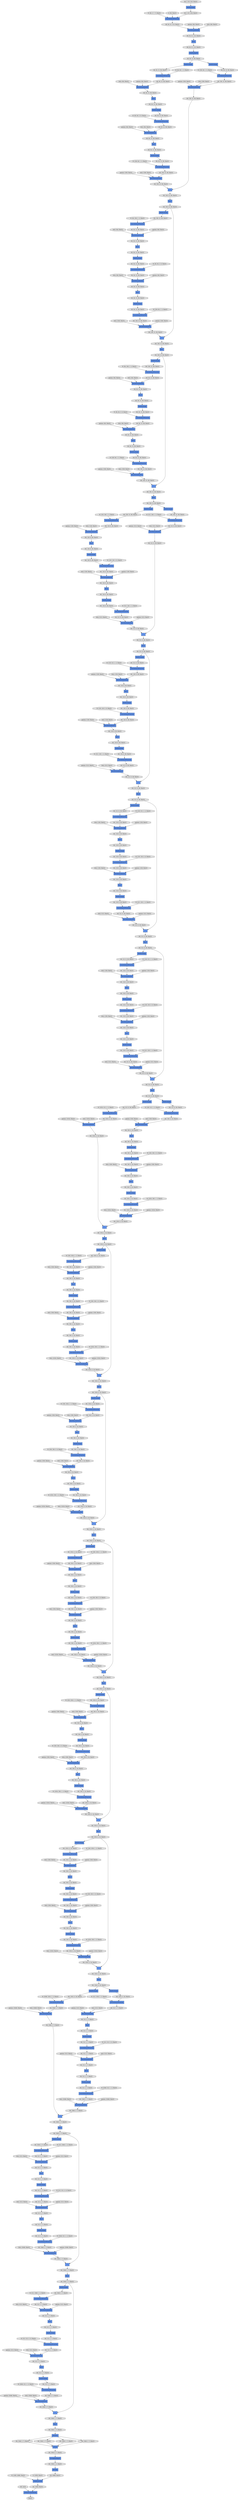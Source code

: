 digraph graphname{rankdir=TB;47712522830160 [label="_ + _",shape="record",fillcolor="#6495ED",style="filled"];47714344108688 [label="(64, 256, 4, 14), float32",shape="octagon",fillcolor="#E0E0E0",style="filled"];47714344108816 [label="BatchNormalization",shape="record",fillcolor="#6495ED",style="filled"];47712522830608 [label="W: (64, 256, 1, 1), float32",shape="octagon",fillcolor="#E0E0E0",style="filled"];47714344108944 [label="(64, 256, 4, 14), float32",shape="octagon",fillcolor="#E0E0E0",style="filled"];47712522830928 [label="gamma: (64), float32",shape="octagon",fillcolor="#E0E0E0",style="filled"];47714344109200 [label="(64, 256, 4, 14), float32",shape="octagon",fillcolor="#E0E0E0",style="filled"];47714344109392 [label="BatchNormalization",shape="record",fillcolor="#6495ED",style="filled"];47714344109456 [label="HaloExchange",shape="record",fillcolor="#6495ED",style="filled"];47712522831248 [label="beta: (64), float32",shape="octagon",fillcolor="#E0E0E0",style="filled"];47714344109584 [label="(64, 1024, 4, 14), float32",shape="octagon",fillcolor="#E0E0E0",style="filled"];47714344109712 [label="(64, 1024, 4, 14), float32",shape="octagon",fillcolor="#E0E0E0",style="filled"];47714344109776 [label="BatchNormalization",shape="record",fillcolor="#6495ED",style="filled"];47712522831632 [label="W: (64, 64, 3, 3), float32",shape="octagon",fillcolor="#E0E0E0",style="filled"];47712415844176 [label="(64, 64, 31, 112), float32",shape="octagon",fillcolor="#E0E0E0",style="filled"];47714344109968 [label="HaloExchange",shape="record",fillcolor="#6495ED",style="filled"];47712522831952 [label="gamma: (64), float32",shape="octagon",fillcolor="#E0E0E0",style="filled"];47714344110224 [label="Convolution2DFunction",shape="record",fillcolor="#6495ED",style="filled"];47714344110288 [label="(64, 1024, 4, 14), float32",shape="octagon",fillcolor="#E0E0E0",style="filled"];47712522832272 [label="beta: (64), float32",shape="octagon",fillcolor="#E0E0E0",style="filled"];47714344110800 [label="ReLU",shape="record",fillcolor="#6495ED",style="filled"];47714344110864 [label="(64, 1024, 4, 14), float32",shape="octagon",fillcolor="#E0E0E0",style="filled"];47712522832656 [label="W: (256, 64, 1, 1), float32",shape="octagon",fillcolor="#E0E0E0",style="filled"];47714344111056 [label="(64, 1024, 4, 14), float32",shape="octagon",fillcolor="#E0E0E0",style="filled"];47712522833104 [label="gamma: (256), float32",shape="octagon",fillcolor="#E0E0E0",style="filled"];47714344111376 [label="ReLU",shape="record",fillcolor="#6495ED",style="filled"];47714344111440 [label="(64, 256, 4, 14), float32",shape="octagon",fillcolor="#E0E0E0",style="filled"];47712522833424 [label="beta: (256), float32",shape="octagon",fillcolor="#E0E0E0",style="filled"];47714344111824 [label="ReLU",shape="record",fillcolor="#6495ED",style="filled"];47714344112080 [label="Convolution2DFunction",shape="record",fillcolor="#6495ED",style="filled"];47714288111760 [label="(64, 64, 15, 56), float32",shape="octagon",fillcolor="#E0E0E0",style="filled"];47714344210640 [label="(64, 512, 2, 7), float32",shape="octagon",fillcolor="#E0E0E0",style="filled"];47712522965200 [label="gamma: (128), float32",shape="octagon",fillcolor="#E0E0E0",style="filled"];47712522899664 [label="gamma: (128), float32",shape="octagon",fillcolor="#E0E0E0",style="filled"];47714288111888 [label="(64, 64, 15, 56), float32",shape="octagon",fillcolor="#E0E0E0",style="filled"];47714344210768 [label="BatchNormalization",shape="record",fillcolor="#6495ED",style="filled"];47712704270672 [label="W: (512, 512, 3, 3), float32",shape="octagon",fillcolor="#E0E0E0",style="filled"];47714288111952 [label="(64, 256, 15, 56), float32",shape="octagon",fillcolor="#E0E0E0",style="filled"];47714344210896 [label="(64, 512, 2, 7), float32",shape="octagon",fillcolor="#E0E0E0",style="filled"];47712522965520 [label="beta: (128), float32",shape="octagon",fillcolor="#E0E0E0",style="filled"];47712522899984 [label="beta: (128), float32",shape="octagon",fillcolor="#E0E0E0",style="filled"];47714288112144 [label="(64, 64, 15, 56), float32",shape="octagon",fillcolor="#E0E0E0",style="filled"];47714344211024 [label="BatchNormalization",shape="record",fillcolor="#6495ED",style="filled"];47714344211152 [label="(64, 512, 2, 7), float32",shape="octagon",fillcolor="#E0E0E0",style="filled"];47714288112336 [label="HaloExchange",shape="record",fillcolor="#6495ED",style="filled"];47712704271120 [label="gamma: (512), float32",shape="octagon",fillcolor="#E0E0E0",style="filled"];47714288112400 [label="(64, 256, 15, 56), float32",shape="octagon",fillcolor="#E0E0E0",style="filled"];47714288112464 [label="HaloExchange",shape="record",fillcolor="#6495ED",style="filled"];47714336707408 [label="HaloExchange",shape="record",fillcolor="#6495ED",style="filled"];47712522965904 [label="W: (128, 128, 3, 3), float32",shape="octagon",fillcolor="#E0E0E0",style="filled"];47712522900368 [label="W: (128, 128, 3, 3), float32",shape="octagon",fillcolor="#E0E0E0",style="filled"];47714344211536 [label="(64, 512, 2, 7), float32",shape="octagon",fillcolor="#E0E0E0",style="filled"];47712704271440 [label="beta: (512), float32",shape="octagon",fillcolor="#E0E0E0",style="filled"];47714288112784 [label="ReLU",shape="record",fillcolor="#6495ED",style="filled"];47712522966352 [label="gamma: (128), float32",shape="octagon",fillcolor="#E0E0E0",style="filled"];47712522900816 [label="gamma: (128), float32",shape="octagon",fillcolor="#E0E0E0",style="filled"];47712704271824 [label="W: (2048, 512, 1, 1), float32",shape="octagon",fillcolor="#E0E0E0",style="filled"];47714288113168 [label="(64, 256, 15, 56), float32",shape="octagon",fillcolor="#E0E0E0",style="filled"];47712522966672 [label="beta: (128), float32",shape="octagon",fillcolor="#E0E0E0",style="filled"];47712522901136 [label="beta: (128), float32",shape="octagon",fillcolor="#E0E0E0",style="filled"];47714344212176 [label="Convolution2DFunction",shape="record",fillcolor="#6495ED",style="filled"];47714344212240 [label="(64, 512, 2, 7), float32",shape="octagon",fillcolor="#E0E0E0",style="filled"];47714344212368 [label="ReLU",shape="record",fillcolor="#6495ED",style="filled"];47712704272272 [label="gamma: (2048), float32",shape="octagon",fillcolor="#E0E0E0",style="filled"];47714288113616 [label="(64, 256, 15, 56), float32",shape="octagon",fillcolor="#E0E0E0",style="filled"];47714344212496 [label="(64, 512, 2, 7), float32",shape="octagon",fillcolor="#E0E0E0",style="filled"];47712522967056 [label="W: (512, 128, 1, 1), float32",shape="octagon",fillcolor="#E0E0E0",style="filled"];47712522901520 [label="W: (512, 128, 1, 1), float32",shape="octagon",fillcolor="#E0E0E0",style="filled"];47714288113680 [label="(64, 64, 15, 56), float32",shape="octagon",fillcolor="#E0E0E0",style="filled"];47714344212624 [label="_ + _",shape="record",fillcolor="#6495ED",style="filled"];47712704272592 [label="beta: (2048), float32",shape="octagon",fillcolor="#E0E0E0",style="filled"];47714344212752 [label="(64, 512, 2, 7), float32",shape="octagon",fillcolor="#E0E0E0",style="filled"];47714288113936 [label="Convolution2DFunction",shape="record",fillcolor="#6495ED",style="filled"];47712522967504 [label="gamma: (512), float32",shape="octagon",fillcolor="#E0E0E0",style="filled"];47712522901968 [label="gamma: (512), float32",shape="octagon",fillcolor="#E0E0E0",style="filled"];47714288114256 [label="ReLU",shape="record",fillcolor="#6495ED",style="filled"];47714344213136 [label="(64, 2048, 2, 7), float32",shape="octagon",fillcolor="#E0E0E0",style="filled"];47714344213264 [label="(64, 2048, 2, 7), float32",shape="octagon",fillcolor="#E0E0E0",style="filled"];47712704273168 [label="W: (512, 2048, 1, 1), float32",shape="octagon",fillcolor="#E0E0E0",style="filled"];47712522967824 [label="beta: (512), float32",shape="octagon",fillcolor="#E0E0E0",style="filled"];47712522902288 [label="beta: (512), float32",shape="octagon",fillcolor="#E0E0E0",style="filled"];47714288114512 [label="ReLU",shape="record",fillcolor="#6495ED",style="filled"];47714288114448 [label="(64, 64, 15, 56), float32",shape="octagon",fillcolor="#E0E0E0",style="filled"];47714288114640 [label="(64, 256, 15, 56), float32",shape="octagon",fillcolor="#E0E0E0",style="filled"];47714288114768 [label="Convolution2DFunction",shape="record",fillcolor="#6495ED",style="filled"];47712522902672 [label="W: (512, 256, 1, 1), float32",shape="octagon",fillcolor="#E0E0E0",style="filled"];47712704273616 [label="gamma: (512), float32",shape="octagon",fillcolor="#E0E0E0",style="filled"];47714344213840 [label="(64, 2048, 2, 7), float32",shape="octagon",fillcolor="#E0E0E0",style="filled"];47712522968464 [label="W: (256, 512, 1, 1), float32",shape="octagon",fillcolor="#E0E0E0",style="filled"];47712704273936 [label="beta: (512), float32",shape="octagon",fillcolor="#E0E0E0",style="filled"];47712522903120 [label="gamma: (512), float32",shape="octagon",fillcolor="#E0E0E0",style="filled"];47714288115472 [label="BatchNormalization",shape="record",fillcolor="#6495ED",style="filled"];47714344214352 [label="AveragePooling2D",shape="record",fillcolor="#6495ED",style="filled"];47712522968912 [label="gamma: (256), float32",shape="octagon",fillcolor="#E0E0E0",style="filled"];47714337007312 [label="Convolution2DFunction",shape="record",fillcolor="#6495ED",style="filled"];47712704274320 [label="W: (512, 512, 3, 3), float32",shape="octagon",fillcolor="#E0E0E0",style="filled"];47714344214416 [label="(64, 2048, 2, 7), float32",shape="octagon",fillcolor="#E0E0E0",style="filled"];47712522903440 [label="beta: (512), float32",shape="octagon",fillcolor="#E0E0E0",style="filled"];47714288115600 [label="BatchNormalization",shape="record",fillcolor="#6495ED",style="filled"];47714337202256 [label="(64, 512, 8, 28), float32",shape="octagon",fillcolor="#E0E0E0",style="filled"];47714337169488 [label="(64, 64, 15, 56), float32",shape="octagon",fillcolor="#E0E0E0",style="filled"];47714344083600 [label="(64, 256, 4, 14), float32",shape="octagon",fillcolor="#E0E0E0",style="filled"];47712704143568 [label="W: (256, 1024, 1, 1), float32",shape="octagon",fillcolor="#E0E0E0",style="filled"];47714337202384 [label="(64, 512, 8, 28), float32",shape="octagon",fillcolor="#E0E0E0",style="filled"];47714337169616 [label="BatchNormalization",shape="record",fillcolor="#6495ED",style="filled"];47714288083152 [label="(64, 256, 15, 56), float32",shape="octagon",fillcolor="#E0E0E0",style="filled"];47714336481488 [label="(64, 64, 15, 56), float32",shape="octagon",fillcolor="#E0E0E0",style="filled"];47714344149328 [label="(64, 512, 2, 7), float32",shape="octagon",fillcolor="#E0E0E0",style="filled"];47714337202512 [label="(64, 256, 15, 56), float32",shape="octagon",fillcolor="#E0E0E0",style="filled"];47714288083280 [label="(64, 64, 15, 56), float32",shape="octagon",fillcolor="#E0E0E0",style="filled"];47714336481616 [label="(64, 64, 15, 56), float32",shape="octagon",fillcolor="#E0E0E0",style="filled"];47714344083856 [label="HaloExchange",shape="record",fillcolor="#6495ED",style="filled"];47714337202576 [label="BatchNormalization",shape="record",fillcolor="#6495ED",style="filled"];47714288083344 [label="HaloExchange",shape="record",fillcolor="#6495ED",style="filled"];47714336481680 [label="BatchNormalization",shape="record",fillcolor="#6495ED",style="filled"];47714337169872 [label="_ + _",shape="record",fillcolor="#6495ED",style="filled"];47714344083984 [label="(64, 1024, 4, 14), float32",shape="octagon",fillcolor="#E0E0E0",style="filled"];47714337169936 [label="(64, 64, 15, 56), float32",shape="octagon",fillcolor="#E0E0E0",style="filled"];47714288083472 [label="(64, 64, 15, 56), float32",shape="octagon",fillcolor="#E0E0E0",style="filled"];47714288083536 [label="Convolution2DFunction",shape="record",fillcolor="#6495ED",style="filled"];47714344084112 [label="(64, 1024, 4, 14), float32",shape="octagon",fillcolor="#E0E0E0",style="filled"];47712704144016 [label="gamma: (256), float32",shape="octagon",fillcolor="#E0E0E0",style="filled"];47714337202832 [label="_ + _",shape="record",fillcolor="#6495ED",style="filled"];47714337170064 [label="(64, 64, 15, 56), float32",shape="octagon",fillcolor="#E0E0E0",style="filled"];47714344084176 [label="Convolution2DFunction",shape="record",fillcolor="#6495ED",style="filled"];47714337202896 [label="(64, 512, 8, 28), float32",shape="octagon",fillcolor="#E0E0E0",style="filled"];47714288083664 [label="HaloExchange",shape="record",fillcolor="#6495ED",style="filled"];47714336482000 [label="(64, 64, 15, 56), float32",shape="octagon",fillcolor="#E0E0E0",style="filled"];47714337202960 [label="HaloExchange",shape="record",fillcolor="#6495ED",style="filled"];47714337170192 [label="_ + _",shape="record",fillcolor="#6495ED",style="filled"];47714288083728 [label="(64, 256, 15, 56), float32",shape="octagon",fillcolor="#E0E0E0",style="filled"];47714337203024 [label="ReLU",shape="record",fillcolor="#6495ED",style="filled"];47714337170256 [label="(64, 64, 15, 56), float32",shape="octagon",fillcolor="#E0E0E0",style="filled"];47714288083792 [label="(64, 64, 15, 56), float32",shape="octagon",fillcolor="#E0E0E0",style="filled"];47714336482128 [label="BatchNormalization",shape="record",fillcolor="#6495ED",style="filled"];47714344084368 [label="BatchNormalization",shape="record",fillcolor="#6495ED",style="filled"];47714337203088 [label="HaloExchange",shape="record",fillcolor="#6495ED",style="filled"];47714337170320 [label="ReLU",shape="record",fillcolor="#6495ED",style="filled"];47714336482192 [label="Convolution2DFunction",shape="record",fillcolor="#6495ED",style="filled"];47714344149968 [label="BatchNormalization",shape="record",fillcolor="#6495ED",style="filled"];47712704144336 [label="beta: (256), float32",shape="octagon",fillcolor="#E0E0E0",style="filled"];47714337203152 [label="(64, 512, 8, 28), float32",shape="octagon",fillcolor="#E0E0E0",style="filled"];47714337170384 [label="(64, 64, 15, 56), float32",shape="octagon",fillcolor="#E0E0E0",style="filled"];47714344150032 [label="(64, 512, 2, 7), float32",shape="octagon",fillcolor="#E0E0E0",style="filled"];47714337203216 [label="(64, 512, 8, 28), float32",shape="octagon",fillcolor="#E0E0E0",style="filled"];47714337170448 [label="HaloExchange",shape="record",fillcolor="#6495ED",style="filled"];47714288083920 [label="(64, 256, 15, 56), float32",shape="octagon",fillcolor="#E0E0E0",style="filled"];47714337203280 [label="(64, 512, 8, 28), float32",shape="octagon",fillcolor="#E0E0E0",style="filled"];47714288084048 [label="BatchNormalization",shape="record",fillcolor="#6495ED",style="filled"];47714344150160 [label="BatchNormalization",shape="record",fillcolor="#6495ED",style="filled"];47714344084624 [label="Convolution2DFunction",shape="record",fillcolor="#6495ED",style="filled"];47714337203344 [label="Convolution2DFunction",shape="record",fillcolor="#6495ED",style="filled"];47714344084688 [label="(64, 1024, 4, 14), float32",shape="octagon",fillcolor="#E0E0E0",style="filled"];47714344150288 [label="(64, 512, 2, 7), float32",shape="octagon",fillcolor="#E0E0E0",style="filled"];47714337170704 [label="Convolution2DFunction",shape="record",fillcolor="#6495ED",style="filled"];47714288084304 [label="Reshape",shape="record",fillcolor="#6495ED",style="filled"];47712704144720 [label="W: (256, 256, 3, 3), float32",shape="octagon",fillcolor="#E0E0E0",style="filled"];47714337170768 [label="(64, 64, 15, 56), float32",shape="octagon",fillcolor="#E0E0E0",style="filled"];47714336482640 [label="ReLU",shape="record",fillcolor="#6495ED",style="filled"];47714344150416 [label="HaloExchange",shape="record",fillcolor="#6495ED",style="filled"];47714337203600 [label="HaloExchange",shape="record",fillcolor="#6495ED",style="filled"];47714336482704 [label="(64, 64, 15, 56), float32",shape="octagon",fillcolor="#E0E0E0",style="filled"];47714288084368 [label="(64, 256, 15, 56), float32",shape="octagon",fillcolor="#E0E0E0",style="filled"];47714337203664 [label="(64, 512, 8, 28), float32",shape="octagon",fillcolor="#E0E0E0",style="filled"];47714337170896 [label="(64, 64, 15, 56), float32",shape="octagon",fillcolor="#E0E0E0",style="filled"];47714288084432 [label="(64, 64, 15, 56), float32",shape="octagon",fillcolor="#E0E0E0",style="filled"];47714336482768 [label="(64, 64, 15, 56), float32",shape="octagon",fillcolor="#E0E0E0",style="filled"];47714344150544 [label="(64, 512, 2, 7), float32",shape="octagon",fillcolor="#E0E0E0",style="filled"];47714337170960 [label="HaloExchange",shape="record",fillcolor="#6495ED",style="filled"];47714336482832 [label="Convolution2DFunction",shape="record",fillcolor="#6495ED",style="filled"];47714337171024 [label="(64, 256, 15, 56), float32",shape="octagon",fillcolor="#E0E0E0",style="filled"];47714337203856 [label="HaloExchange",shape="record",fillcolor="#6495ED",style="filled"];47714337171088 [label="(64, 256, 15, 56), float32",shape="octagon",fillcolor="#E0E0E0",style="filled"];47714344085200 [label="HaloExchange",shape="record",fillcolor="#6495ED",style="filled"];47714337203920 [label="(64, 512, 8, 28), float32",shape="octagon",fillcolor="#E0E0E0",style="filled"];47714337171152 [label="(64, 256, 15, 56), float32",shape="octagon",fillcolor="#E0E0E0",style="filled"];47714288084688 [label="BatchNormalization",shape="record",fillcolor="#6495ED",style="filled"];47714344085264 [label="(64, 1024, 4, 14), float32",shape="octagon",fillcolor="#E0E0E0",style="filled"];47712704145168 [label="gamma: (256), float32",shape="octagon",fillcolor="#E0E0E0",style="filled"];47714337203984 [label="(64, 128, 8, 28), float32",shape="octagon",fillcolor="#E0E0E0",style="filled"];47714337171216 [label="BatchNormalization",shape="record",fillcolor="#6495ED",style="filled"];47714344150864 [label="ReLU",shape="record",fillcolor="#6495ED",style="filled"];47714337204048 [label="ReLU",shape="record",fillcolor="#6495ED",style="filled"];47714337171280 [label="BatchNormalization",shape="record",fillcolor="#6495ED",style="filled"];47714336483152 [label="ReLU",shape="record",fillcolor="#6495ED",style="filled"];47714344150928 [label="(64, 512, 2, 7), float32",shape="octagon",fillcolor="#E0E0E0",style="filled"];47714337204112 [label="Convolution2DFunction",shape="record",fillcolor="#6495ED",style="filled"];47714288084816 [label="(64, 256, 15, 56), float32",shape="octagon",fillcolor="#E0E0E0",style="filled"];47714288084880 [label="BatchNormalization",shape="record",fillcolor="#6495ED",style="filled"];47714344085456 [label="(64, 1024, 4, 14), float32",shape="octagon",fillcolor="#E0E0E0",style="filled"];47714337204176 [label="(64, 128, 8, 28), float32",shape="octagon",fillcolor="#E0E0E0",style="filled"];47714337204240 [label="Convolution2DFunction",shape="record",fillcolor="#6495ED",style="filled"];47714288085008 [label="BatchNormalization",shape="record",fillcolor="#6495ED",style="filled"];47714336483344 [label="Convolution2DFunction",shape="record",fillcolor="#6495ED",style="filled"];47712704145488 [label="beta: (256), float32",shape="octagon",fillcolor="#E0E0E0",style="filled"];47714337171536 [label="Convolution2DFunction",shape="record",fillcolor="#6495ED",style="filled"];47714337171600 [label="(64, 256, 15, 56), float32",shape="octagon",fillcolor="#E0E0E0",style="filled"];47714336483472 [label="ReLU",shape="record",fillcolor="#6495ED",style="filled"];47714288085200 [label="(64, 64, 15, 56), float32",shape="octagon",fillcolor="#E0E0E0",style="filled"];47714344151312 [label="Convolution2DFunction",shape="record",fillcolor="#6495ED",style="filled"];47714344085776 [label="ReLU",shape="record",fillcolor="#6495ED",style="filled"];47714337204496 [label="BatchNormalization",shape="record",fillcolor="#6495ED",style="filled"];47714288085264 [label="_ + _",shape="record",fillcolor="#6495ED",style="filled"];47714337171792 [label="HaloExchange",shape="record",fillcolor="#6495ED",style="filled"];47714344085840 [label="(64, 256, 4, 14), float32",shape="octagon",fillcolor="#E0E0E0",style="filled"];47714337204560 [label="(64, 128, 8, 28), float32",shape="octagon",fillcolor="#E0E0E0",style="filled"];47714336483664 [label="BatchNormalization",shape="record",fillcolor="#6495ED",style="filled"];47714336483728 [label="HaloExchange",shape="record",fillcolor="#6495ED",style="filled"];47714337171856 [label="(64, 256, 15, 56), float32",shape="octagon",fillcolor="#E0E0E0",style="filled"];47714288085392 [label="Convolution2DFunction",shape="record",fillcolor="#6495ED",style="filled"];47712704145872 [label="W: (1024, 256, 1, 1), float32",shape="octagon",fillcolor="#E0E0E0",style="filled"];47714337204688 [label="(64, 128, 8, 28), float32",shape="octagon",fillcolor="#E0E0E0",style="filled"];47714337171920 [label="(64, 128, 8, 28), float32",shape="octagon",fillcolor="#E0E0E0",style="filled"];47714344151568 [label="BatchNormalization",shape="record",fillcolor="#6495ED",style="filled"];47714337171984 [label="HaloExchange",shape="record",fillcolor="#6495ED",style="filled"];47714344151632 [label="(64, 512, 2, 7), float32",shape="octagon",fillcolor="#E0E0E0",style="filled"];47714337204816 [label="ReLU",shape="record",fillcolor="#6495ED",style="filled"];47714337172048 [label="ReLU",shape="record",fillcolor="#6495ED",style="filled"];47714337204880 [label="(64, 128, 8, 28), float32",shape="octagon",fillcolor="#E0E0E0",style="filled"];47714337172112 [label="(64, 128, 8, 28), float32",shape="octagon",fillcolor="#E0E0E0",style="filled"];47714288085648 [label="(64, 64, 15, 56), float32",shape="octagon",fillcolor="#E0E0E0",style="filled"];47714344151760 [label="ReLU",shape="record",fillcolor="#6495ED",style="filled"];47714344086224 [label="Convolution2DFunction",shape="record",fillcolor="#6495ED",style="filled"];47714337204944 [label="ReLU",shape="record",fillcolor="#6495ED",style="filled"];47714337172176 [label="Convolution2DFunction",shape="record",fillcolor="#6495ED",style="filled"];47714337205008 [label="(64, 128, 8, 28), float32",shape="octagon",fillcolor="#E0E0E0",style="filled"];47714336484112 [label="(64, 64, 15, 56), float32",shape="octagon",fillcolor="#E0E0E0",style="filled"];47714344151888 [label="(64, 512, 2, 7), float32",shape="octagon",fillcolor="#E0E0E0",style="filled"];47714337205072 [label="Convolution2DFunction",shape="record",fillcolor="#6495ED",style="filled"];47714288085840 [label="(64, 256, 15, 56), float32",shape="octagon",fillcolor="#E0E0E0",style="filled"];47712704146320 [label="gamma: (1024), float32",shape="octagon",fillcolor="#E0E0E0",style="filled"];47714344152016 [label="HaloExchange",shape="record",fillcolor="#6495ED",style="filled"];47714344086480 [label="BatchNormalization",shape="record",fillcolor="#6495ED",style="filled"];47714337172432 [label="BatchNormalization",shape="record",fillcolor="#6495ED",style="filled"];47714344086544 [label="(64, 256, 4, 14), float32",shape="octagon",fillcolor="#E0E0E0",style="filled"];47714337172496 [label="(64, 128, 8, 28), float32",shape="octagon",fillcolor="#E0E0E0",style="filled"];47714344152144 [label="(64, 512, 2, 7), float32",shape="octagon",fillcolor="#E0E0E0",style="filled"];47714337205328 [label="BatchNormalization",shape="record",fillcolor="#6495ED",style="filled"];47714288086096 [label="HaloExchange",shape="record",fillcolor="#6495ED",style="filled"];47714344086672 [label="_ + _",shape="record",fillcolor="#6495ED",style="filled"];47714337205392 [label="(64, 128, 8, 28), float32",shape="octagon",fillcolor="#E0E0E0",style="filled"];47714337172624 [label="(64, 128, 8, 28), float32",shape="octagon",fillcolor="#E0E0E0",style="filled"];47712704146640 [label="beta: (1024), float32",shape="octagon",fillcolor="#E0E0E0",style="filled"];47714344086800 [label="(64, 256, 4, 14), float32",shape="octagon",fillcolor="#E0E0E0",style="filled"];47714337205520 [label="(64, 128, 8, 28), float32",shape="octagon",fillcolor="#E0E0E0",style="filled"];47714337172752 [label="ReLU",shape="record",fillcolor="#6495ED",style="filled"];47714337172816 [label="(64, 128, 8, 28), float32",shape="octagon",fillcolor="#E0E0E0",style="filled"];47714344152464 [label="Convolution2DFunction",shape="record",fillcolor="#6495ED",style="filled"];47714344086928 [label="HaloExchange",shape="record",fillcolor="#6495ED",style="filled"];47714337205648 [label="HaloExchange",shape="record",fillcolor="#6495ED",style="filled"];47714337172880 [label="Convolution2DFunction",shape="record",fillcolor="#6495ED",style="filled"];47714344152528 [label="(64, 2048, 2, 7), float32",shape="octagon",fillcolor="#E0E0E0",style="filled"];47714337205712 [label="(64, 512, 8, 28), float32",shape="octagon",fillcolor="#E0E0E0",style="filled"];47714337172944 [label="(64, 128, 8, 28), float32",shape="octagon",fillcolor="#E0E0E0",style="filled"];47714288086416 [label="ReLU",shape="record",fillcolor="#6495ED",style="filled"];47714344087056 [label="(64, 256, 4, 14), float32",shape="octagon",fillcolor="#E0E0E0",style="filled"];47714337205776 [label="(64, 512, 8, 28), float32",shape="octagon",fillcolor="#E0E0E0",style="filled"];47714337173008 [label="Convolution2DFunction",shape="record",fillcolor="#6495ED",style="filled"];47714288086544 [label="(64, 256, 15, 56), float32",shape="octagon",fillcolor="#E0E0E0",style="filled"];47714344152656 [label="(64, 1024, 4, 14), float32",shape="octagon",fillcolor="#E0E0E0",style="filled"];47714337205840 [label="BatchNormalization",shape="record",fillcolor="#6495ED",style="filled"];47714288086608 [label="(64, 64, 15, 56), float32",shape="octagon",fillcolor="#E0E0E0",style="filled"];47714344152720 [label="_ + _",shape="record",fillcolor="#6495ED",style="filled"];47714337205904 [label="ReLU",shape="record",fillcolor="#6495ED",style="filled"];47714288086736 [label="(64, 64, 15, 56), float32",shape="octagon",fillcolor="#E0E0E0",style="filled"];47712704147216 [label="W: (256, 1024, 1, 1), float32",shape="octagon",fillcolor="#E0E0E0",style="filled"];47714343976912 [label="Convolution2DFunction",shape="record",fillcolor="#6495ED",style="filled"];47714337173264 [label="BatchNormalization",shape="record",fillcolor="#6495ED",style="filled"];47714288086800 [label="ReLU",shape="record",fillcolor="#6495ED",style="filled"];47714344152912 [label="HaloExchange",shape="record",fillcolor="#6495ED",style="filled"];47714344087376 [label="ReLU",shape="record",fillcolor="#6495ED",style="filled"];47714337173328 [label="(64, 128, 8, 28), float32",shape="octagon",fillcolor="#E0E0E0",style="filled"];47714344087440 [label="(64, 256, 4, 14), float32",shape="octagon",fillcolor="#E0E0E0",style="filled"];47714337206160 [label="Convolution2DFunction",shape="record",fillcolor="#6495ED",style="filled"];47714337206224 [label="(64, 512, 8, 28), float32",shape="octagon",fillcolor="#E0E0E0",style="filled"];47714337173456 [label="(64, 128, 8, 28), float32",shape="octagon",fillcolor="#E0E0E0",style="filled"];47714288086992 [label="Convolution2DFunction",shape="record",fillcolor="#6495ED",style="filled"];47714343989328 [label="(64, 512, 8, 28), float32",shape="octagon",fillcolor="#E0E0E0",style="filled"];47714337239184 [label="HaloExchange",shape="record",fillcolor="#6495ED",style="filled"];47712704213200 [label="W: (256, 256, 3, 3), float32",shape="octagon",fillcolor="#E0E0E0",style="filled"];47712704180432 [label="beta: (256), float32",shape="octagon",fillcolor="#E0E0E0",style="filled"];47714337239248 [label="HaloExchange",shape="record",fillcolor="#6495ED",style="filled"];47714337239312 [label="(64, 512, 8, 28), float32",shape="octagon",fillcolor="#E0E0E0",style="filled"];47712704246096 [label="beta: (512), float32",shape="octagon",fillcolor="#E0E0E0",style="filled"];47714337239504 [label="(64, 128, 8, 28), float32",shape="octagon",fillcolor="#E0E0E0",style="filled"];47714337239568 [label="BatchNormalization",shape="record",fillcolor="#6495ED",style="filled"];47714284024336 [label="BatchNormalization",shape="record",fillcolor="#6495ED",style="filled"];47714343989840 [label="AllGather",shape="record",fillcolor="#6495ED",style="filled"];47712704180816 [label="W: (256, 256, 3, 3), float32",shape="octagon",fillcolor="#E0E0E0",style="filled"];47714337239632 [label="(64, 128, 8, 28), float32",shape="octagon",fillcolor="#E0E0E0",style="filled"];47712704213648 [label="gamma: (256), float32",shape="octagon",fillcolor="#E0E0E0",style="filled"];47714343989904 [label="(64, 512, 8, 28), float32",shape="octagon",fillcolor="#E0E0E0",style="filled"];47712704246480 [label="W: (2048, 512, 1, 1), float32",shape="octagon",fillcolor="#E0E0E0",style="filled"];47714344009680 [label="(64, 256, 4, 14), float32",shape="octagon",fillcolor="#E0E0E0",style="filled"];47712704213968 [label="beta: (256), float32",shape="octagon",fillcolor="#E0E0E0",style="filled"];47714337240016 [label="(64, 128, 8, 28), float32",shape="octagon",fillcolor="#E0E0E0",style="filled"];47712704181264 [label="gamma: (256), float32",shape="octagon",fillcolor="#E0E0E0",style="filled"];47714337240144 [label="(64, 128, 8, 28), float32",shape="octagon",fillcolor="#E0E0E0",style="filled"];47712704246928 [label="gamma: (2048), float32",shape="octagon",fillcolor="#E0E0E0",style="filled"];47714343990416 [label="(64, 256, 4, 14), float32",shape="octagon",fillcolor="#E0E0E0",style="filled"];47714337240336 [label="(64, 128, 8, 28), float32",shape="octagon",fillcolor="#E0E0E0",style="filled"];47712704214352 [label="W: (1024, 256, 1, 1), float32",shape="octagon",fillcolor="#E0E0E0",style="filled"];47712704181584 [label="beta: (256), float32",shape="octagon",fillcolor="#E0E0E0",style="filled"];47714337240400 [label="ReLU",shape="record",fillcolor="#6495ED",style="filled"];47712704247248 [label="beta: (2048), float32",shape="octagon",fillcolor="#E0E0E0",style="filled"];47714337240528 [label="Convolution2DFunction",shape="record",fillcolor="#6495ED",style="filled"];47714343990800 [label="_ + _",shape="record",fillcolor="#6495ED",style="filled"];47712704181968 [label="W: (1024, 256, 1, 1), float32",shape="octagon",fillcolor="#E0E0E0",style="filled"];47714337240784 [label="BatchNormalization",shape="record",fillcolor="#6495ED",style="filled"];47712704214800 [label="gamma: (1024), float32",shape="octagon",fillcolor="#E0E0E0",style="filled"];47714343991056 [label="BatchNormalization",shape="record",fillcolor="#6495ED",style="filled"];47714337240848 [label="(64, 128, 8, 28), float32",shape="octagon",fillcolor="#E0E0E0",style="filled"];47712704247632 [label="W: (2048, 1024, 1, 1), float32",shape="octagon",fillcolor="#E0E0E0",style="filled"];47714343991120 [label="(64, 256, 4, 14), float32",shape="octagon",fillcolor="#E0E0E0",style="filled"];47714337240912 [label="(64, 128, 8, 28), float32",shape="octagon",fillcolor="#E0E0E0",style="filled"];47714337240976 [label="(64, 128, 8, 28), float32",shape="octagon",fillcolor="#E0E0E0",style="filled"];47714343991248 [label="Convolution2DFunction",shape="record",fillcolor="#6495ED",style="filled"];47714337241040 [label="_ + _",shape="record",fillcolor="#6495ED",style="filled"];47712704215120 [label="beta: (1024), float32",shape="octagon",fillcolor="#E0E0E0",style="filled"];47714343991376 [label="(64, 256, 4, 14), float32",shape="octagon",fillcolor="#E0E0E0",style="filled"];47712704182416 [label="gamma: (1024), float32",shape="octagon",fillcolor="#E0E0E0",style="filled"];47714337241232 [label="ReLU",shape="record",fillcolor="#6495ED",style="filled"];47714343991504 [label="HaloExchange",shape="record",fillcolor="#6495ED",style="filled"];47714337241296 [label="HaloExchange",shape="record",fillcolor="#6495ED",style="filled"];47712522746064 [label="W: (64, 3, 7, 7), float32",shape="octagon",fillcolor="#E0E0E0",style="filled"];47712704248080 [label="gamma: (2048), float32",shape="octagon",fillcolor="#E0E0E0",style="filled"];47714343991632 [label="(64, 256, 4, 14), float32",shape="octagon",fillcolor="#E0E0E0",style="filled"];47714337241424 [label="(64, 512, 8, 28), float32",shape="octagon",fillcolor="#E0E0E0",style="filled"];47712704182736 [label="beta: (1024), float32",shape="octagon",fillcolor="#E0E0E0",style="filled"];47714337241552 [label="(64, 512, 8, 28), float32",shape="octagon",fillcolor="#E0E0E0",style="filled"];47714337241616 [label="BatchNormalization",shape="record",fillcolor="#6495ED",style="filled"];47712704248400 [label="beta: (2048), float32",shape="octagon",fillcolor="#E0E0E0",style="filled"];47714343991952 [label="ReLU",shape="record",fillcolor="#6495ED",style="filled"];47712704215760 [label="W: (256, 1024, 1, 1), float32",shape="octagon",fillcolor="#E0E0E0",style="filled"];47714343992016 [label="(64, 256, 4, 14), float32",shape="octagon",fillcolor="#E0E0E0",style="filled"];47714337241808 [label="ReLU",shape="record",fillcolor="#6495ED",style="filled"];47712522746576 [label="gamma: (64), float32",shape="octagon",fillcolor="#E0E0E0",style="filled"];47714337242064 [label="Convolution2DFunction",shape="record",fillcolor="#6495ED",style="filled"];47712704183312 [label="W: (256, 1024, 1, 1), float32",shape="octagon",fillcolor="#E0E0E0",style="filled"];47714337242128 [label="(64, 512, 8, 28), float32",shape="octagon",fillcolor="#E0E0E0",style="filled"];47712522746896 [label="beta: (64), float32",shape="octagon",fillcolor="#E0E0E0",style="filled"];47714343992400 [label="Convolution2DFunction",shape="record",fillcolor="#6495ED",style="filled"];47712704248976 [label="W: (512, 2048, 1, 1), float32",shape="octagon",fillcolor="#E0E0E0",style="filled"];47712704216208 [label="gamma: (256), float32",shape="octagon",fillcolor="#E0E0E0",style="filled"];47714343992656 [label="BatchNormalization",shape="record",fillcolor="#6495ED",style="filled"];47714343992720 [label="(64, 256, 4, 14), float32",shape="octagon",fillcolor="#E0E0E0",style="filled"];47712704216528 [label="beta: (256), float32",shape="octagon",fillcolor="#E0E0E0",style="filled"];47712704183760 [label="gamma: (256), float32",shape="octagon",fillcolor="#E0E0E0",style="filled"];47714337242640 [label="ReLU",shape="record",fillcolor="#6495ED",style="filled"];47714343992848 [label="Convolution2DFunction",shape="record",fillcolor="#6495ED",style="filled"];47712704249424 [label="gamma: (512), float32",shape="octagon",fillcolor="#E0E0E0",style="filled"];47714337242704 [label="(64, 512, 8, 28), float32",shape="octagon",fillcolor="#E0E0E0",style="filled"];47714343992976 [label="(64, 256, 4, 14), float32",shape="octagon",fillcolor="#E0E0E0",style="filled"];47712522747600 [label="W: (64, 64, 1, 1), float32",shape="octagon",fillcolor="#E0E0E0",style="filled"];47712704184080 [label="beta: (256), float32",shape="octagon",fillcolor="#E0E0E0",style="filled"];47714343993104 [label="HaloExchange",shape="record",fillcolor="#6495ED",style="filled"];47714337242896 [label="(64, 512, 8, 28), float32",shape="octagon",fillcolor="#E0E0E0",style="filled"];47712704216912 [label="W: (256, 256, 3, 3), float32",shape="octagon",fillcolor="#E0E0E0",style="filled"];47714337242960 [label="HaloExchange",shape="record",fillcolor="#6495ED",style="filled"];47712704249744 [label="beta: (512), float32",shape="octagon",fillcolor="#E0E0E0",style="filled"];47714343993232 [label="(64, 256, 4, 14), float32",shape="octagon",fillcolor="#E0E0E0",style="filled"];47714337243024 [label="Convolution2DFunction",shape="record",fillcolor="#6495ED",style="filled"];47714344190032 [label="(64, 512, 2, 7), float32",shape="octagon",fillcolor="#E0E0E0",style="filled"];47714344124496 [label="(64, 256, 4, 14), float32",shape="octagon",fillcolor="#E0E0E0",style="filled"];47712522944656 [label="W: (128, 512, 1, 1), float32",shape="octagon",fillcolor="#E0E0E0",style="filled"];47714344026384 [label="(64, 256, 4, 14), float32",shape="octagon",fillcolor="#E0E0E0",style="filled"];47714344124752 [label="(64, 256, 4, 14), float32",shape="octagon",fillcolor="#E0E0E0",style="filled"];47714344059216 [label="(64, 256, 4, 14), float32",shape="octagon",fillcolor="#E0E0E0",style="filled"];47714344026512 [label="BatchNormalization",shape="record",fillcolor="#6495ED",style="filled"];47714344124880 [label="BatchNormalization",shape="record",fillcolor="#6495ED",style="filled"];47714344026640 [label="(64, 256, 4, 14), float32",shape="octagon",fillcolor="#E0E0E0",style="filled"];47714344125008 [label="(64, 256, 4, 14), float32",shape="octagon",fillcolor="#E0E0E0",style="filled"];47712522945104 [label="gamma: (128), float32",shape="octagon",fillcolor="#E0E0E0",style="filled"];47714344190736 [label="(64, 512, 2, 7), float32",shape="octagon",fillcolor="#E0E0E0",style="filled"];47714344190864 [label="BatchNormalization",shape="record",fillcolor="#6495ED",style="filled"];47714344027024 [label="(64, 256, 4, 14), float32",shape="octagon",fillcolor="#E0E0E0",style="filled"];47712522945424 [label="beta: (128), float32",shape="octagon",fillcolor="#E0E0E0",style="filled"];47714344125392 [label="(64, 256, 4, 14), float32",shape="octagon",fillcolor="#E0E0E0",style="filled"];47714344059856 [label="HaloExchange",shape="record",fillcolor="#6495ED",style="filled"];47714344190992 [label="(64, 512, 2, 7), float32",shape="octagon",fillcolor="#E0E0E0",style="filled"];47714344059920 [label="(64, 256, 4, 14), float32",shape="octagon",fillcolor="#E0E0E0",style="filled"];47714344060048 [label="BatchNormalization",shape="record",fillcolor="#6495ED",style="filled"];47714344191248 [label="(64, 512, 2, 7), float32",shape="octagon",fillcolor="#E0E0E0",style="filled"];47714344060176 [label="(64, 256, 4, 14), float32",shape="octagon",fillcolor="#E0E0E0",style="filled"];47712522945808 [label="W: (128, 128, 3, 3), float32",shape="octagon",fillcolor="#E0E0E0",style="filled"];47714344060304 [label="HaloExchange",shape="record",fillcolor="#6495ED",style="filled"];47714344191440 [label="ReLU",shape="record",fillcolor="#6495ED",style="filled"];47714344191504 [label="HaloExchange",shape="record",fillcolor="#6495ED",style="filled"];47714344060432 [label="(64, 256, 4, 14), float32",shape="octagon",fillcolor="#E0E0E0",style="filled"];47714344027664 [label="Convolution2DFunction",shape="record",fillcolor="#6495ED",style="filled"];47714344126032 [label="Convolution2DFunction",shape="record",fillcolor="#6495ED",style="filled"];47714344027728 [label="(64, 256, 4, 14), float32",shape="octagon",fillcolor="#E0E0E0",style="filled"];47714344191632 [label="(64, 2048, 2, 7), float32",shape="octagon",fillcolor="#E0E0E0",style="filled"];47714344126096 [label="(64, 256, 4, 14), float32",shape="octagon",fillcolor="#E0E0E0",style="filled"];47714344027856 [label="ReLU",shape="record",fillcolor="#6495ED",style="filled"];47712522946256 [label="gamma: (128), float32",shape="octagon",fillcolor="#E0E0E0",style="filled"];47714344191760 [label="(64, 2048, 2, 7), float32",shape="octagon",fillcolor="#E0E0E0",style="filled"];47714344126224 [label="ReLU",shape="record",fillcolor="#6495ED",style="filled"];47714344173520 [label="ReLU",shape="record",fillcolor="#6495ED",style="filled"];47714344191824 [label="BatchNormalization",shape="record",fillcolor="#6495ED",style="filled"];47714344027984 [label="(64, 256, 4, 14), float32",shape="octagon",fillcolor="#E0E0E0",style="filled"];47714344126352 [label="(64, 256, 4, 14), float32",shape="octagon",fillcolor="#E0E0E0",style="filled"];47714344060816 [label="(64, 256, 4, 14), float32",shape="octagon",fillcolor="#E0E0E0",style="filled"];47714344028112 [label="_ + _",shape="record",fillcolor="#6495ED",style="filled"];47714344192016 [label="HaloExchange",shape="record",fillcolor="#6495ED",style="filled"];47714344126480 [label="_ + _",shape="record",fillcolor="#6495ED",style="filled"];47712522946576 [label="beta: (128), float32",shape="octagon",fillcolor="#E0E0E0",style="filled"];47714344028240 [label="(64, 256, 4, 14), float32",shape="octagon",fillcolor="#E0E0E0",style="filled"];47714344126608 [label="(64, 256, 4, 14), float32",shape="octagon",fillcolor="#E0E0E0",style="filled"];47714344192272 [label="Convolution2DFunction",shape="record",fillcolor="#6495ED",style="filled"];47714344061200 [label="Convolution2DFunction",shape="record",fillcolor="#6495ED",style="filled"];47714344028432 [label="ReLU",shape="record",fillcolor="#6495ED",style="filled"];47714344192336 [label="(64, 2048, 2, 7), float32",shape="octagon",fillcolor="#E0E0E0",style="filled"];47714344028496 [label="HaloExchange",shape="record",fillcolor="#6495ED",style="filled"];47714344126864 [label="(64, 1024, 4, 14), float32",shape="octagon",fillcolor="#E0E0E0",style="filled"];47712522946960 [label="W: (512, 128, 1, 1), float32",shape="octagon",fillcolor="#E0E0E0",style="filled"];47714344126928 [label="HaloExchange",shape="record",fillcolor="#6495ED",style="filled"];47714344028624 [label="(64, 1024, 4, 14), float32",shape="octagon",fillcolor="#E0E0E0",style="filled"];47714344126992 [label="(64, 1024, 4, 14), float32",shape="octagon",fillcolor="#E0E0E0",style="filled"];47714344061456 [label="BatchNormalization",shape="record",fillcolor="#6495ED",style="filled"];47714344061520 [label="(64, 256, 4, 14), float32",shape="octagon",fillcolor="#E0E0E0",style="filled"];47714344028752 [label="(64, 1024, 4, 14), float32",shape="octagon",fillcolor="#E0E0E0",style="filled"];47714344127120 [label="(64, 1024, 4, 14), float32",shape="octagon",fillcolor="#E0E0E0",style="filled"];47714344028816 [label="BatchNormalization",shape="record",fillcolor="#6495ED",style="filled"];47714344127184 [label="ReLU",shape="record",fillcolor="#6495ED",style="filled"];47714344061648 [label="ReLU",shape="record",fillcolor="#6495ED",style="filled"];47714344192848 [label="Concat",shape="record",fillcolor="#6495ED",style="filled"];47714344061776 [label="(64, 256, 4, 14), float32",shape="octagon",fillcolor="#E0E0E0",style="filled"];47714344029008 [label="ReLU",shape="record",fillcolor="#6495ED",style="filled"];47712522947408 [label="gamma: (512), float32",shape="octagon",fillcolor="#E0E0E0",style="filled"];47714344192912 [label="(64, 2048, 2, 7), float32",shape="octagon",fillcolor="#E0E0E0",style="filled"];47714344127376 [label="BatchNormalization",shape="record",fillcolor="#6495ED",style="filled"];47714344061904 [label="_ + _",shape="record",fillcolor="#6495ED",style="filled"];47714344193104 [label="(64, 2048, 2, 7), float32",shape="octagon",fillcolor="#E0E0E0",style="filled"];47714344062032 [label="(64, 256, 4, 14), float32",shape="octagon",fillcolor="#E0E0E0",style="filled"];47714344029264 [label="Convolution2DFunction",shape="record",fillcolor="#6495ED",style="filled"];47714344127632 [label="Convolution2DFunction",shape="record",fillcolor="#6495ED",style="filled"];47714344029328 [label="(64, 1024, 4, 14), float32",shape="octagon",fillcolor="#E0E0E0",style="filled"];47712522947728 [label="beta: (512), float32",shape="octagon",fillcolor="#E0E0E0",style="filled"];47714344127696 [label="(64, 1024, 4, 14), float32",shape="octagon",fillcolor="#E0E0E0",style="filled"];47714344062224 [label="BatchNormalization",shape="record",fillcolor="#6495ED",style="filled"];47714344193424 [label="ReLU",shape="record",fillcolor="#6495ED",style="filled"];47714344193488 [label="(64, 512, 2, 7), float32",shape="octagon",fillcolor="#E0E0E0",style="filled"];47714344062416 [label="(64, 1024, 4, 14), float32",shape="octagon",fillcolor="#E0E0E0",style="filled"];47714344062544 [label="(64, 1024, 4, 14), float32",shape="octagon",fillcolor="#E0E0E0",style="filled"];47714344062608 [label="ReLU",shape="record",fillcolor="#6495ED",style="filled"];47714344029840 [label="HaloExchange",shape="record",fillcolor="#6495ED",style="filled"];47714344029904 [label="(64, 1024, 4, 14), float32",shape="octagon",fillcolor="#E0E0E0",style="filled"];47712522948304 [label="W: (128, 512, 1, 1), float32",shape="octagon",fillcolor="#E0E0E0",style="filled"];47714344128272 [label="(64, 1024, 4, 14), float32",shape="octagon",fillcolor="#E0E0E0",style="filled"];47714344193872 [label="Convolution2DFunction",shape="record",fillcolor="#6495ED",style="filled"];47714344062800 [label="Convolution2DFunction",shape="record",fillcolor="#6495ED",style="filled"];47714344128400 [label="Convolution2DFunction",shape="record",fillcolor="#6495ED",style="filled"];47714344030096 [label="(64, 1024, 4, 14), float32",shape="octagon",fillcolor="#E0E0E0",style="filled"];47714344030160 [label="Convolution2DFunction",shape="record",fillcolor="#6495ED",style="filled"];47714336482256 [label="HaloExchange",shape="record",fillcolor="#6495ED",style="filled"];47714344226896 [label="(64, 2048, 2, 7), float32",shape="octagon",fillcolor="#E0E0E0",style="filled"];47712522817680 [label="gamma: (64), float32",shape="octagon",fillcolor="#E0E0E0",style="filled"];47714344227024 [label="(64, 2048, 2, 7), float32",shape="octagon",fillcolor="#E0E0E0",style="filled"];47712522818000 [label="beta: (64), float32",shape="octagon",fillcolor="#E0E0E0",style="filled"];47714337051088 [label="HaloExchange",shape="record",fillcolor="#6495ED",style="filled"];47712442765840 [label="b: (64), float32",shape="octagon",fillcolor="#E0E0E0",style="filled"];47714344227664 [label="(64, 2048, 2, 7), float32",shape="octagon",fillcolor="#E0E0E0",style="filled"];47712522818384 [label="W: (64, 64, 3, 3), float32",shape="octagon",fillcolor="#E0E0E0",style="filled"];47714344227984 [label="(64, 2048, 2, 7), float32",shape="octagon",fillcolor="#E0E0E0",style="filled"];47714344228048 [label="(64), int32",shape="octagon",fillcolor="#E0E0E0",style="filled"];47712522818832 [label="gamma: (64), float32",shape="octagon",fillcolor="#E0E0E0",style="filled"];47714344228304 [label="(64, 2048, 8, 7), float32",shape="octagon",fillcolor="#E0E0E0",style="filled"];47712522819152 [label="beta: (64), float32",shape="octagon",fillcolor="#E0E0E0",style="filled"];47714337052304 [label="Convolution2DFunction",shape="record",fillcolor="#6495ED",style="filled"];47714344228752 [label="LinearFunction",shape="record",fillcolor="#6495ED",style="filled"];47712522819536 [label="W: (256, 64, 1, 1), float32",shape="octagon",fillcolor="#E0E0E0",style="filled"];47714344228880 [label="(64, 2048, 2, 1), float32",shape="octagon",fillcolor="#E0E0E0",style="filled"];47712714971280 [label="HaloExchange",shape="record",fillcolor="#6495ED",style="filled"];47712522819984 [label="gamma: (256), float32",shape="octagon",fillcolor="#E0E0E0",style="filled"];47712522820304 [label="beta: (256), float32",shape="octagon",fillcolor="#E0E0E0",style="filled"];47714344229712 [label="(64, 4096), float32",shape="octagon",fillcolor="#E0E0E0",style="filled"];47714337053584 [label="(64, 64, 31, 112), float32",shape="octagon",fillcolor="#E0E0E0",style="filled"];47712522820688 [label="W: (256, 64, 1, 1), float32",shape="octagon",fillcolor="#E0E0E0",style="filled"];47714337053904 [label="(64, 3, 62, 224), float32",shape="octagon",fillcolor="#E0E0E0",style="filled"];47714344230160 [label="(64, 1000), float32",shape="octagon",fillcolor="#E0E0E0",style="filled"];47714337054032 [label="HaloExchange",shape="record",fillcolor="#6495ED",style="filled"];47714337054096 [label="SoftmaxCrossEntropy",shape="record",fillcolor="#6495ED",style="filled"];47714344230288 [label="float32",shape="octagon",fillcolor="#E0E0E0",style="filled"];47712522821136 [label="gamma: (256), float32",shape="octagon",fillcolor="#E0E0E0",style="filled"];47714337054288 [label="HaloExchange",shape="record",fillcolor="#6495ED",style="filled"];47714337054352 [label="ReLU",shape="record",fillcolor="#6495ED",style="filled"];47714337054480 [label="HaloExchange",shape="record",fillcolor="#6495ED",style="filled"];47712522821456 [label="beta: (256), float32",shape="octagon",fillcolor="#E0E0E0",style="filled"];47714336483024 [label="(64, 64, 15, 56), float32",shape="octagon",fillcolor="#E0E0E0",style="filled"];47714337054608 [label="(64, 3, 56, 224), float32",shape="octagon",fillcolor="#E0E0E0",style="filled"];47712522985680 [label="beta: (256), float32",shape="octagon",fillcolor="#E0E0E0",style="filled"];47712704291216 [label="gamma: (512), float32",shape="octagon",fillcolor="#E0E0E0",style="filled"];47712522920464 [label="W: (128, 512, 1, 1), float32",shape="octagon",fillcolor="#E0E0E0",style="filled"];47712522986064 [label="W: (256, 256, 3, 3), float32",shape="octagon",fillcolor="#E0E0E0",style="filled"];47712704291536 [label="beta: (512), float32",shape="octagon",fillcolor="#E0E0E0",style="filled"];47712522920912 [label="gamma: (128), float32",shape="octagon",fillcolor="#E0E0E0",style="filled"];47712522986512 [label="gamma: (256), float32",shape="octagon",fillcolor="#E0E0E0",style="filled"];47712704291920 [label="W: (2048, 512, 1, 1), float32",shape="octagon",fillcolor="#E0E0E0",style="filled"];47712522921232 [label="beta: (128), float32",shape="octagon",fillcolor="#E0E0E0",style="filled"];47712522986832 [label="beta: (256), float32",shape="octagon",fillcolor="#E0E0E0",style="filled"];47712704292368 [label="gamma: (2048), float32",shape="octagon",fillcolor="#E0E0E0",style="filled"];47712522921616 [label="W: (128, 128, 3, 3), float32",shape="octagon",fillcolor="#E0E0E0",style="filled"];47712522987216 [label="W: (1024, 256, 1, 1), float32",shape="octagon",fillcolor="#E0E0E0",style="filled"];47712704292688 [label="beta: (2048), float32",shape="octagon",fillcolor="#E0E0E0",style="filled"];47712522922064 [label="gamma: (128), float32",shape="octagon",fillcolor="#E0E0E0",style="filled"];47712522987664 [label="gamma: (1024), float32",shape="octagon",fillcolor="#E0E0E0",style="filled"];47712522922384 [label="beta: (128), float32",shape="octagon",fillcolor="#E0E0E0",style="filled"];47712704293328 [label="W: (1000, 4096), float32",shape="octagon",fillcolor="#E0E0E0",style="filled"];47712522987984 [label="beta: (1024), float32",shape="octagon",fillcolor="#E0E0E0",style="filled"];47714336483600 [label="(64, 64, 31, 112), float32",shape="octagon",fillcolor="#E0E0E0",style="filled"];47712522922768 [label="W: (512, 128, 1, 1), float32",shape="octagon",fillcolor="#E0E0E0",style="filled"];47712704293712 [label="b: (1000), float32",shape="octagon",fillcolor="#E0E0E0",style="filled"];47712522988368 [label="W: (1024, 512, 1, 1), float32",shape="octagon",fillcolor="#E0E0E0",style="filled"];47712522923216 [label="gamma: (512), float32",shape="octagon",fillcolor="#E0E0E0",style="filled"];47712522988816 [label="gamma: (1024), float32",shape="octagon",fillcolor="#E0E0E0",style="filled"];47712522923536 [label="beta: (512), float32",shape="octagon",fillcolor="#E0E0E0",style="filled"];47712522989136 [label="beta: (1024), float32",shape="octagon",fillcolor="#E0E0E0",style="filled"];47714344169616 [label="Convolution2DFunction",shape="record",fillcolor="#6495ED",style="filled"];47714344071312 [label="BatchNormalization",shape="record",fillcolor="#6495ED",style="filled"];47712522891408 [label="W: (64, 256, 1, 1), float32",shape="octagon",fillcolor="#E0E0E0",style="filled"];47714344169680 [label="(64, 2048, 2, 7), float32",shape="octagon",fillcolor="#E0E0E0",style="filled"];47714344071376 [label="(64, 1024, 4, 14), float32",shape="octagon",fillcolor="#E0E0E0",style="filled"];47714343973072 [label="(64, 128, 8, 28), float32",shape="octagon",fillcolor="#E0E0E0",style="filled"];47712704164112 [label="gamma: (256), float32",shape="octagon",fillcolor="#E0E0E0",style="filled"];47714344005904 [label="BatchNormalization",shape="record",fillcolor="#6495ED",style="filled"];47712704229712 [label="gamma: (256), float32",shape="octagon",fillcolor="#E0E0E0",style="filled"];47714344005968 [label="(64, 1024, 4, 14), float32",shape="octagon",fillcolor="#E0E0E0",style="filled"];47714344006096 [label="(64, 512, 8, 28), float32",shape="octagon",fillcolor="#E0E0E0",style="filled"];47714344006160 [label="HaloExchange",shape="record",fillcolor="#6495ED",style="filled"];47714344170064 [label="(64, 2048, 2, 7), float32",shape="octagon",fillcolor="#E0E0E0",style="filled"];47712704164432 [label="beta: (256), float32",shape="octagon",fillcolor="#E0E0E0",style="filled"];47712522891856 [label="gamma: (64), float32",shape="octagon",fillcolor="#E0E0E0",style="filled"];47714344170128 [label="HaloExchange",shape="record",fillcolor="#6495ED",style="filled"];47712704230032 [label="beta: (256), float32",shape="octagon",fillcolor="#E0E0E0",style="filled"];47714344170192 [label="(64, 2048, 2, 7), float32",shape="octagon",fillcolor="#E0E0E0",style="filled"];47714344071888 [label="HaloExchange",shape="record",fillcolor="#6495ED",style="filled"];47714344006352 [label="BatchNormalization",shape="record",fillcolor="#6495ED",style="filled"];47714344071952 [label="(64, 1024, 4, 14), float32",shape="octagon",fillcolor="#E0E0E0",style="filled"];47714344170320 [label="(64, 2048, 2, 7), float32",shape="octagon",fillcolor="#E0E0E0",style="filled"];47714343973776 [label="(64, 128, 8, 28), float32",shape="octagon",fillcolor="#E0E0E0",style="filled"];47712522892176 [label="beta: (64), float32",shape="octagon",fillcolor="#E0E0E0",style="filled"];47714344072144 [label="(64, 1024, 4, 14), float32",shape="octagon",fillcolor="#E0E0E0",style="filled"];47712704164816 [label="W: (256, 256, 3, 3), float32",shape="octagon",fillcolor="#E0E0E0",style="filled"];47714344006608 [label="HaloExchange",shape="record",fillcolor="#6495ED",style="filled"];47712704230416 [label="W: (1024, 256, 1, 1), float32",shape="octagon",fillcolor="#E0E0E0",style="filled"];47714344006672 [label="(64, 1024, 4, 14), float32",shape="octagon",fillcolor="#E0E0E0",style="filled"];47714343973904 [label="BatchNormalization",shape="record",fillcolor="#6495ED",style="filled"];47714344170576 [label="BatchNormalization",shape="record",fillcolor="#6495ED",style="filled"];47714343974032 [label="(64, 128, 8, 28), float32",shape="octagon",fillcolor="#E0E0E0",style="filled"];47714343974160 [label="BatchNormalization",shape="record",fillcolor="#6495ED",style="filled"];47712522892560 [label="W: (64, 64, 3, 3), float32",shape="octagon",fillcolor="#E0E0E0",style="filled"];47714344170832 [label="Convolution2DFunction",shape="record",fillcolor="#6495ED",style="filled"];47714344072528 [label="(64, 256, 4, 14), float32",shape="octagon",fillcolor="#E0E0E0",style="filled"];47714344170896 [label="(64, 2048, 2, 7), float32",shape="octagon",fillcolor="#E0E0E0",style="filled"];47712704165264 [label="gamma: (256), float32",shape="octagon",fillcolor="#E0E0E0",style="filled"];47714344007056 [label="(64, 1024, 4, 14), float32",shape="octagon",fillcolor="#E0E0E0",style="filled"];47714343974288 [label="(64, 128, 8, 28), float32",shape="octagon",fillcolor="#E0E0E0",style="filled"];47712704230864 [label="gamma: (1024), float32",shape="octagon",fillcolor="#E0E0E0",style="filled"];47714344007184 [label="(64, 1024, 4, 14), float32",shape="octagon",fillcolor="#E0E0E0",style="filled"];47714344007312 [label="(64, 1024, 4, 14), float32",shape="octagon",fillcolor="#E0E0E0",style="filled"];47714344072912 [label="ReLU",shape="record",fillcolor="#6495ED",style="filled"];47712704165584 [label="beta: (256), float32",shape="octagon",fillcolor="#E0E0E0",style="filled"];47714344007376 [label="BatchNormalization",shape="record",fillcolor="#6495ED",style="filled"];47712522893008 [label="gamma: (64), float32",shape="octagon",fillcolor="#E0E0E0",style="filled"];47712704231184 [label="beta: (1024), float32",shape="octagon",fillcolor="#E0E0E0",style="filled"];47714343974672 [label="(64, 128, 8, 28), float32",shape="octagon",fillcolor="#E0E0E0",style="filled"];47714344171408 [label="HaloExchange",shape="record",fillcolor="#6495ED",style="filled"];47714344007568 [label="Convolution2DFunction",shape="record",fillcolor="#6495ED",style="filled"];47714344171472 [label="(64, 2048, 2, 7), float32",shape="octagon",fillcolor="#E0E0E0",style="filled"];47714344073168 [label="Convolution2DFunction",shape="record",fillcolor="#6495ED",style="filled"];47714344073232 [label="(64, 256, 4, 14), float32",shape="octagon",fillcolor="#E0E0E0",style="filled"];47712522893328 [label="beta: (64), float32",shape="octagon",fillcolor="#E0E0E0",style="filled"];47712704165968 [label="W: (1024, 256, 1, 1), float32",shape="octagon",fillcolor="#E0E0E0",style="filled"];47714344073360 [label="ReLU",shape="record",fillcolor="#6495ED",style="filled"];47714344007824 [label="HaloExchange",shape="record",fillcolor="#6495ED",style="filled"];47714344007888 [label="(64, 1024, 4, 14), float32",shape="octagon",fillcolor="#E0E0E0",style="filled"];47712442841296 [label="MaxPoolingND",shape="record",fillcolor="#6495ED",style="filled"];47714344073488 [label="(64, 256, 4, 14), float32",shape="octagon",fillcolor="#E0E0E0",style="filled"];47714344171920 [label="ReLU",shape="record",fillcolor="#6495ED",style="filled"];47712704231824 [label="W: (512, 1024, 1, 1), float32",shape="octagon",fillcolor="#E0E0E0",style="filled"];47714344073616 [label="HaloExchange",shape="record",fillcolor="#6495ED",style="filled"];47714343975312 [label="Convolution2DFunction",shape="record",fillcolor="#6495ED",style="filled"];47714344171984 [label="(64, 512, 2, 7), float32",shape="octagon",fillcolor="#E0E0E0",style="filled"];47714343975376 [label="(64, 128, 8, 28), float32",shape="octagon",fillcolor="#E0E0E0",style="filled"];47712522893712 [label="W: (256, 64, 1, 1), float32",shape="octagon",fillcolor="#E0E0E0",style="filled"];47714344073744 [label="(64, 256, 4, 14), float32",shape="octagon",fillcolor="#E0E0E0",style="filled"];47712704166416 [label="gamma: (1024), float32",shape="octagon",fillcolor="#E0E0E0",style="filled"];47714343975504 [label="ReLU",shape="record",fillcolor="#6495ED",style="filled"];47714344008400 [label="HaloExchange",shape="record",fillcolor="#6495ED",style="filled"];47714343975632 [label="(64, 128, 8, 28), float32",shape="octagon",fillcolor="#E0E0E0",style="filled"];47714344008464 [label="(64, 1024, 4, 14), float32",shape="octagon",fillcolor="#E0E0E0",style="filled"];47714344172368 [label="Convolution2DFunction",shape="record",fillcolor="#6495ED",style="filled"];47712704232272 [label="gamma: (512), float32",shape="octagon",fillcolor="#E0E0E0",style="filled"];47714344074064 [label="ReLU",shape="record",fillcolor="#6495ED",style="filled"];47712704166736 [label="beta: (1024), float32",shape="octagon",fillcolor="#E0E0E0",style="filled"];47714344074128 [label="(64, 256, 4, 14), float32",shape="octagon",fillcolor="#E0E0E0",style="filled"];47714343975760 [label="_ + _",shape="record",fillcolor="#6495ED",style="filled"];47712522894160 [label="gamma: (256), float32",shape="octagon",fillcolor="#E0E0E0",style="filled"];47714343975888 [label="(64, 128, 8, 28), float32",shape="octagon",fillcolor="#E0E0E0",style="filled"];47714344172624 [label="BatchNormalization",shape="record",fillcolor="#6495ED",style="filled"];47714344172688 [label="(64, 512, 2, 7), float32",shape="octagon",fillcolor="#E0E0E0",style="filled"];47712704232592 [label="beta: (512), float32",shape="octagon",fillcolor="#E0E0E0",style="filled"];47712522894480 [label="beta: (256), float32",shape="octagon",fillcolor="#E0E0E0",style="filled"];47714344008912 [label="ReLU",shape="record",fillcolor="#6495ED",style="filled"];47714343976144 [label="(64, 512, 8, 28), float32",shape="octagon",fillcolor="#E0E0E0",style="filled"];47714344172816 [label="_ + _",shape="record",fillcolor="#6495ED",style="filled"];47714344074512 [label="Convolution2DFunction",shape="record",fillcolor="#6495ED",style="filled"];47714344008976 [label="(64, 256, 4, 14), float32",shape="octagon",fillcolor="#E0E0E0",style="filled"];47714343976208 [label="HaloExchange",shape="record",fillcolor="#6495ED",style="filled"];47714343976272 [label="(64, 512, 8, 28), float32",shape="octagon",fillcolor="#E0E0E0",style="filled"];47714344172944 [label="(64, 512, 2, 7), float32",shape="octagon",fillcolor="#E0E0E0",style="filled"];47712704167312 [label="W: (256, 1024, 1, 1), float32",shape="octagon",fillcolor="#E0E0E0",style="filled"];47714337029520 [label="ReLU",shape="record",fillcolor="#6495ED",style="filled"];47714343976400 [label="(64, 512, 8, 28), float32",shape="octagon",fillcolor="#E0E0E0",style="filled"];47714344173072 [label="HaloExchange",shape="record",fillcolor="#6495ED",style="filled"];47712704232976 [label="W: (512, 512, 3, 3), float32",shape="octagon",fillcolor="#E0E0E0",style="filled"];47714344074768 [label="BatchNormalization",shape="record",fillcolor="#6495ED",style="filled"];47714343976464 [label="ReLU",shape="record",fillcolor="#6495ED",style="filled"];47714344074832 [label="(64, 256, 4, 14), float32",shape="octagon",fillcolor="#E0E0E0",style="filled"];47714344173200 [label="(64, 512, 2, 7), float32",shape="octagon",fillcolor="#E0E0E0",style="filled"];47714344009360 [label="ReLU",shape="record",fillcolor="#6495ED",style="filled"];47714344074960 [label="_ + _",shape="record",fillcolor="#6495ED",style="filled"];47714343976656 [label="BatchNormalization",shape="record",fillcolor="#6495ED",style="filled"];47712522895056 [label="W: (128, 256, 1, 1), float32",shape="octagon",fillcolor="#E0E0E0",style="filled"];47714344075088 [label="(64, 256, 4, 14), float32",shape="octagon",fillcolor="#E0E0E0",style="filled"];47712704167760 [label="gamma: (256), float32",shape="octagon",fillcolor="#E0E0E0",style="filled"];47714344009616 [label="Convolution2DFunction",shape="record",fillcolor="#6495ED",style="filled"];47712704233424 [label="gamma: (512), float32",shape="octagon",fillcolor="#E0E0E0",style="filled"];47714344062544 -> 47714344061648;47714344028752 -> 47714344027856;47714337172048 -> 47714337203920;47712704213648 -> 47714344086480;47714344006096 -> 47714343992848;47714344190992 -> 47714344173072;47714337172496 -> 47714288114512;47712714971280 -> 47714337053904;47712704249744 -> 47714344170576;47712704233424 -> 47714344150160;47712522966352 -> 47714343973904;47714343989840 -> 47714344227024;47714344027984 -> 47714344006608;47714344026384 -> 47714344006160;47714337239632 -> 47714337204112;47714344170064 -> 47714344170832;47714337169872 -> 47714337171152;47712522832656 -> 47714288085392;47714344171984 -> 47714344170576;47714344228880 -> 47714288084304;47714344075088 -> 47714344073616;47714344007888 -> 47714343990800;47712704249424 -> 47714344170576;47714344074064 -> 47714344075088;47714344150288 -> 47714344126928;47714344009616 -> 47714344027024;47714288086992 -> 47714288083792;47712522901136 -> 47714337172432;47714288113936 -> 47714337170256;47714337203344 -> 47714337203984;47712522819152 -> 47714336482128;47714344085264 -> 47714344071888;47712704147216 -> 47714344029264;47714337052304 -> 47714336483024;47712704164816 -> 47714344030160;47712522987664 -> 47714343992656;47712704183760 -> 47714344084368;47714344008976 -> 47714344006352;47712522920912 -> 47714337202576;47714337169616 -> 47714337171600;47714344085264 -> 47714344086672;47714344007568 -> 47714344008976;47712522830608 -> 47714288086992;47714344128272 -> 47714344152016;47714344126352 -> 47714344109968;47714344152464 -> 47714344170192;47714337203280 -> 47714337206160;47714337171600 -> 47714337169872;47714344006608 -> 47714344028240;47714344059920 -> 47714344029008;47714343974032 -> 47714337241296;47714337170384 -> 47714337170704;47714336482768 -> 47714337054480;47712704271440 -> 47714344172624;47712522833104 -> 47714288084688;47712704248976 -> 47714344170832;47712704246480 -> 47714344151312;47714344059856 -> 47714344073744;47714343973776 -> 47714337241808;47712522891408 -> 47714288114768;47712704273616 -> 47714344191824;47712522893328 -> 47714288115600;47712522922064 -> 47714337204496;47714344109776 -> 47714344124496;47714343975760 -> 47714343976400;47712704183312 -> 47714344084624;47714344073168 -> 47714344074128;47714344029008 -> 47714344060176;47714288114768 -> 47714288113680;47714336481488 -> 47714337052304;47714344109968 -> 47714344126608;47712522922384 -> 47714337204496;47714337204560 -> 47714337204048;47714344173200 -> 47714344172368;47714344061520 -> 47714344028432;47712522818384 -> 47714336482832;47714344110864 -> 47714344126480;47714336707408 -> 47714288086608;47712704293328 -> 47714344228752;47714344061904 -> 47714344062544;47712522944656 -> 47714337206160;47714337172176 -> 47714337172816;47714344149328 -> 47714344127376;47714344085840 -> 47714344084368;47712704144720 -> 47714344009616;47712522965200 -> 47714337241616;47714337204112 -> 47714337240336;47714344214416 -> 47714343989840;47712704143568 -> 47714344007568;47712522945424 -> 47714337205840;47714288083728 -> 47714288086992;47714344109584 -> 47714344108816;47712522830160 -> 47714288083920;47714344126928 -> 47714344150544;47714337170768 -> 47714288114256;47712704145168 -> 47714344007376;47714344124752 -> 47714344109456;47714337206160 -> 47714337239504;47714337171984 -> 47714337202512;47714344062800 -> 47714344072528;47714288085840 -> 47712522830160;47714288083280 -> 47714336707408;47714344173072 -> 47714344191248;47714344191440 -> 47714344212496;47714344059216 -> 47714344028816;47714337205008 -> 47714337205072;47714344226896 -> 47714344192848;47714288112336 -> 47714337170384;47714344212176 -> 47714344213136;47714344212496 -> 47714344192016;47714343989904 -> 47714336483728;47712704273936 -> 47714344191824;47714344005968 -> 47714343992656;47714337203920 -> 47714337203600;47712522819984 -> 47714336481680;47712522818000 -> 47714336483664;47714344193872 -> 47714344211536;47714337242704 -> 47714343975760;47714343973904 -> 47714343975376;47714344007824 -> 47714344007056;47714337172880 -> 47714337203152;47714288084688 -> 47714288113168;47712704248080 -> 47714344149968;47714344061456 -> 47714344071376;47712704292688 -> 47714344211024;47712704216528 -> 47714344109776;47714344083600 -> 47714344074512;47712704165264 -> 47714344060048;47714336483024 -> 47714336483664;47714344214352 -> 47714344228880;47712522833424 -> 47714288084688;47714344230160 -> 47714337054096;47714344213264 -> 47714344212368;47714344109712 -> 47714344085776;47714344074128 -> 47714344071312;47714344006672 -> 47714343990800;47714343976656 -> 47714343991120;47714288083536 -> 47714288111760;47714344228048 -> 47714337054096;47714344212240 -> 47714344191440;47714344085456 -> 47714344084624;47714344030096 -> 47714344029264;47714337204816 -> 47714337205520;47714343976208 -> 47714343991632;47714337173456 -> 47714337170960;47712522900368 -> 47714337172176;47714337054352 -> 47714336482768;47714343975504 -> 47714343989904;47712704164112 -> 47714344028816;47712704165968 -> 47714344061200;47714337171280 -> 47714337172496;47714344128272 -> 47714337171792;47714344086800 -> 47714344083856;47714337205392 -> 47714337204816;47712522820688 -> 47714336483344;47714344126096 -> 47714344111824;47714288085200 -> 47714336483344;47712522746064 -> 47714337007312;47714344172624 -> 47714344190736;47714337242704 -> 47714337239248;47714344190864 -> 47714344192336;47714337241424 -> 47714337240784;47714337054480 -> 47714336484112;47714344193424 -> 47714344210896;47714344170576 -> 47714344172688;47714337241552 -> 47714337240400;47714344029264 -> 47714344059216;47714343992400 -> 47714344005968;47712704274320 -> 47714344193872;47714344192912 -> 47714344212624;47714337007312 -> 47712415844176;47714344026640 -> 47714344009616;47714343991120 -> 47714337242640;47714343974288 -> 47714337243024;47714288083664 -> 47714288111888;47714288086608 -> 47714336482192;47714337169936 -> 47714288112784;47714344027728 -> 47714344009360;47714337171088 -> 47714337169616;47714337054288 -> 47714288083728;47712704181584 -> 47714344071312;47714343992016 -> 47714343991056;47714337172944 -> 47714337173008;47714344169680 -> 47714344152720;47712522830928 -> 47714288085008;47714344191632 -> 47714344190864;47714288114640 -> 47714288086096;47714344152720 -> 47714344170320;47712522986512 -> 47714343991056;47712522923216 -> 47714337205328;47714337171920 -> 47714337171280;47714344071888 -> 47714344085456;47714288114448 -> 47714288086416;47712704214352 -> 47714344084176;47712522967504 -> 47714343974160;47714337240784 -> 47714337242128;47714344227984 -> 47714344192848;47714343975376 -> 47714337241232;47714344211536 -> 47714344210768;47714344030160 -> 47714344060816;47712522986832 -> 47714343991056;47714337205328 -> 47714337206224;47714344084176 -> 47714344109584;47714337171216 -> 47714337203664;47714337170064 -> 47714288112464;47712522817680 -> 47714336483664;47714344211024 -> 47714344213840;47714337170896 -> 47714288112336;47714337205840 -> 47714337240016;47714344109200 -> 47714344084176;47712704229712 -> 47714344109392;47714337241040 -> 47714337241552;47714337202832 -> 47714337205776;47714288083792 -> 47714288085008;47712522820304 -> 47714336481680;47714337203216 -> 47714337172048;47714336483600 -> 47714337029520;47714337173264 -> 47714337202896;47712522901520 -> 47714337173008;47714344171472 -> 47714344172816;47714288085392 -> 47714288113616;47714344150544 -> 47714344128400;47714344086224 -> 47714344087440;47714344074768 -> 47714344084688;47714344150864 -> 47714344171472;47714344007376 -> 47714344027728;47714344085200 -> 47714344111056;47714344212752 -> 47714344212176;47714288115600 -> 47714337170768;47712522747600 -> 47714337052304;47712704166416 -> 47714344061456;47712522902288 -> 47714337173264;47714343973072 -> 47714337241616;47714337171024 -> 47714337171536;47714344008464 -> 47714344028112;47714344193104 -> 47714344192272;47714344152144 -> 47714344151312;47714344062032 -> 47714344061200;47714344084112 -> 47714344073360;47714344171472 -> 47714344152912;47712522987216 -> 47714343992400;47714337239184 -> 47714337240912;47714344173520 -> 47714344190992;47714344152528 -> 47714344151568;47714344062608 -> 47714344073488;47714344172944 -> 47714344170128;47714337205520 -> 47714337202960;47712522968464 -> 47714343976912;47714344191248 -> 47714344169616;47714337243024 -> 47714343974672;47712522893712 -> 47714337170704;47714343976912 -> 47714343990416;47714344171920 -> 47714344192912;47714337170192 -> 47714337203216;47714344029328 -> 47714344028112;47714337240144 -> 47714337205648;47714344170192 -> 47714344149968;47714288086416 -> 47714288112144;47714344126224 -> 47714344128272;47714344087440 -> 47714344086480;47714343992976 -> 47714343991504;47714337203088 -> 47714337204176;47714343989840 -> 47714344226896;47712704272592 -> 47714344190864;47714336482640 -> 47714288086544;47714337172816 -> 47714337172432;47714288112784 -> 47714337170064;47712522923536 -> 47714337205328;47714344212624 -> 47714344213264;47712522819536 -> 47714336482192;47714344172816 -> 47714344191760;47714343989840 -> 47714344227984;47712704144016 -> 47714344006352;47714344112080 -> 47714344125392;47714344028816 -> 47714344059920;47714344151568 -> 47714344169680;47712704291920 -> 47714344212176;47714337240336 -> 47714337239568;47714288083472 -> 47714288083536;47714336481616 -> 47714337054352;47714337170448 -> 47714337172112;47714343976272 -> 47714343974160;47714336481680 -> 47714288084816;47714337205712 -> 47714337205328;47714344027856 -> 47714344029904;47714344124496 -> 47714344111376;47714288086800 -> 47714288114640;47714337240912 -> 47714337240528;47714337202896 -> 47714337170192;47714288114256 -> 47714337170896;47714337203024 -> 47714337240976;47712522894480 -> 47714337169616;47714337204496 -> 47714337205392;47714337053904 -> 47714337007312;47714344111056 -> 47714344110224;47714337239312 -> 47714337241040;47714336483472 -> 47714288083280;47714344170128 -> 47714344173200;47714337242064 -> 47714343973072;47712704291536 -> 47714344210768;47714344111440 -> 47714344109776;47712522986064 -> 47714343991248;47712522988816 -> 47714344005904;47714336482832 -> 47714336482704;47714343991632 -> 47714343991248;47712704180432 -> 47714344062224;47714337054032 -> 47714337171024;47714288113616 -> 47714288084688;47714336483344 -> 47714288084368;47714344150032 -> 47714344110800;47714344127632 -> 47714344149328;47712522988368 -> 47714343992848;47714288084048 -> 47714288114448;47714344074512 -> 47714344083984;47712415844176 -> 47714284024336;47714344110800 -> 47714344150288;47714344127376 -> 47714344150032;47712522945808 -> 47714337204112;47714344108816 -> 47714344110288;47714343992848 -> 47714344007184;47712522947728 -> 47714337240784;47714343991504 -> 47714343993232;47714337206224 -> 47714337202832;47714344061648 -> 47714344071952;47714336482128 -> 47714288085648;47714337051088 -> 47714336481488;47712704165584 -> 47714344060048;47714344127184 -> 47714344151888;47714344127696 -> 47714344126480;47714337170256 -> 47714288115600;47712704230864 -> 47714344124880;47712522945104 -> 47714337205840;47712522903440 -> 47714337171216;47714344171408 -> 47714344193104;47714336483728 -> 47714343976144;47714343989328 -> 47714343975760;47714336482000 -> 47714336482256;47714344126992 -> 47714344124880;47714337202960 -> 47714337205008;47714337203152 -> 47714337171216;47714344029904 -> 47714344008400;47714344192272 -> 47714344193488;47714344151312 -> 47714344152528;47714344061200 -> 47714344062416;47712442765840 -> 47714337007312;47714344169616 -> 47714344191632;47714344213840 -> 47714344212624;47714344152656 -> 47714344152464;47714337204176 -> 47714337204240;47714344126608 -> 47714344126032;47714344085776 -> 47714344110864;47714337240976 -> 47714337239184;47712522746896 -> 47714284024336;47712704182416 -> 47714344074768;47712522892176 -> 47714288115472;47714337170320 -> 47714337171856;47714337239248 -> 47714337242896;47714344027664 -> 47714344028624;47714337242128 -> 47714337241040;47712704248400 -> 47714344149968;47714288112400 -> 47714288086800;47714337241232 -> 47714343975632;47714344228752 -> 47714344230160;47714344086672 -> 47714344109712;47712704182736 -> 47714344074768;47714343991248 -> 47714343992016;47714337205904 -> 47714337240144;47714343976400 -> 47714343975504;47712522902672 -> 47714337172880;47712522946256 -> 47714337239568;47712704213200 -> 47714344086224;47712522989136 -> 47714344005904;47714337173008 -> 47714337202384;47714344007056 -> 47714344007568;47714344007312 -> 47714343991952;47714284024336 -> 47714336483600;47712704292368 -> 47714344211024;47712704181968 -> 47714344074512;47714343991056 -> 47714343992720;47714344149968 -> 47714344170896;47714344126864 -> 47714344127632;47712704180816 -> 47714344073168;47712522892560 -> 47714288113936;47714337202256 -> 47714337203344;47714337205072 -> 47714337205712;47712522895056 -> 47714337171536;47714344028432 -> 47714344061776;47714344008912 -> 47714344026384;47714344071376 -> 47714344061904;47712704144336 -> 47714344006352;47714337240400 -> 47714337242704;47714337202576 -> 47714337204560;47712522967824 -> 47714343974160;47712522746576 -> 47714284024336;47714344210640 -> 47714344193424;47712704146640 -> 47714344026512;47714337171152 -> 47714337170320;47714343974672 -> 47714343973904;47714344191760 -> 47714344171920;47714344152912 -> 47714344170064;47714344084368 -> 47714344086544;47714343989904 -> 47714343993104;47714344213136 -> 47714344211024;47714336482704 -> 47714336482128;47714344152016 -> 47714344152656;47712704214800 -> 47714344108816;47714343990416 -> 47714343976656;47714344212368 -> 47714344214416;47712704145872 -> 47714344027664;47714343989840 -> 47714344227664;47714344126032 -> 47714344126992;47712522946576 -> 47714337239568;47712522967056 -> 47714343975312;47714344111824 -> 47714344126352;47714344009360 -> 47714344027984;47714288083152 -> 47714336481680;47714344228304 -> 47714344214352;47714344111376 -> 47714344124752;47712522922768 -> 47714337205072;47712522920464 -> 47714337203344;47714344192336 -> 47714344172816;47714344074960 -> 47714344084112;47714344125008 -> 47714344112080;47712522894160 -> 47714337169616;47714344072144 -> 47714344062800;47712522965904 -> 47714337243024;47714337204048 -> 47714337204688;47714344029840 -> 47714344072144;47714344074832 -> 47714344074064;47714344150160 -> 47714344151632;47714344060048 -> 47714344061520;47714344170896 -> 47714344152720;47714343975632 -> 47714337242960;47712704232272 -> 47714344127376;47714337172112 -> 47714337172176;47714344071952 -> 47714344029840;47712522921616 -> 47714337204240;47714344110224 -> 47714344111440;47714344108688 -> 47714344087376;47714343993104 -> 47714344006096;47714337029520 -> 47714337053584;47714337240848 -> 47714337203024;47714343975888 -> 47714343975312;47714344073616 -> 47714344083600;47714344028112 -> 47714344028752;47712522965520 -> 47714337241616;47714343974160 -> 47714343989328;47714344227664 -> 47714344192848;47714344151760 -> 47714344172944;47712704230032 -> 47714344109392;47714344028496 -> 47714344060432;47712522903120 -> 47714337171216;47714337240528 -> 47714337241424;47712704247248 -> 47714344151568;47712704184080 -> 47714344084368;47714343976464 -> 47714343992976;47714288084432 -> 47714288083344;47714344086544 -> 47714344072912;47714343992656 -> 47714344006672;47714343993232 -> 47714343992400;47714344108944 -> 47714344086928;47714337204944 -> 47714337239312;47714344126480 -> 47714344127120;47714344083856 -> 47714344087056;47714337204240 -> 47714337204880;47712704231824 -> 47714344127632;47714344172688 -> 47714344151760;47714344151888 -> 47714344150416;47714344061776 -> 47714344060304;47712704164432 -> 47714344028816;47714344191504 -> 47714344211152;47712704271824 -> 47714344169616;47714344210768 -> 47714344212240;47714344110864 -> 47714344085200;47714344211152 -> 47714344193872;47714337171792 -> 47714344126864;47714344190032 -> 47714344172624;47712704246928 -> 47714344151568;47712522985680 -> 47714343976656;47714337241296 -> 47714343974288;47712704216912 -> 47714344112080;47714288086544 -> 47714337054288;47714344127120 -> 47714344126224;47714344073232 -> 47714344062608;47714344086928 -> 47714344109200;47714344006160 -> 47714344026640;47712704216208 -> 47714344109776;47714344008464 -> 47714344007824;47714337239312 -> 47714337203856;47714337172624 -> 47714337170448;47714336483664 -> 47714336481616;47714344190736 -> 47714344173520;47714343991376 -> 47714343976208;47714344128400 -> 47714344150928;47714344062224 -> 47714344073232;47714337242640 -> 47714343991376;47712704215760 -> 47714344110224;47714343975312 -> 47714343976272;47714337203856 -> 47714337203280;47714337173328 -> 47714337172752;47712704273168 -> 47714344192272;47714344229712 -> 47714344228752;47712704271120 -> 47714344172624;47712522893008 -> 47714288115600;47714344125392 -> 47714344109392;47714337242960 -> 47714343975888;47714288083920 -> 47714336482640;47714344009680 -> 47714344008912;47714343991952 -> 47714344008464;47714344110288 -> 47714344086672;47714288111760 -> 47714288084048;47714344026512 -> 47714344029328;47712522831632 -> 47714288083536;47714344170320 -> 47714344150864;47714337054096 -> 47714344230288;47714344192848 -> 47714344228304;47714288115472 -> 47714337169936;47714336484112 -> 47714336482832;47712704246096 -> 47714344150160;47714344172368 -> 47714344190032;47714344124880 -> 47714344127696;47712522921232 -> 47714337202576;47714344071312 -> 47714344074832;47712704232976 -> 47714344128400;47714337172752 -> 47714337173456;47714344027024 -> 47714344007376;47714337202384 -> 47714337173264;47714288114512 -> 47714337172624;47712522948304 -> 47714337242064;47714288083344 -> 47714288083472;47714344072528 -> 47714344062224;47712522946960 -> 47714337240528;47714288114640 -> 47714337169872;47714337242896 -> 47714337242064;47712522987984 -> 47714343992656;47714288085648 -> 47714336483472;47714344210896 -> 47714344191504;47714336482192 -> 47714288083152;47714344073744 -> 47714344073168;47714337239504 -> 47714337205840;47714337202512 -> 47714337172880;47712442841296 -> 47714336482000;47712704166736 -> 47714344061456;47714288084368 -> 47714288084880;47714344109392 -> 47714344126096;47714336482256 -> 47714288085200;47714337203920 -> 47714337202832;47714344087056 -> 47714344086224;47714337205776 -> 47714337204944;47714337203600 -> 47714337202256;47712522891856 -> 47714288115472;47712704272272 -> 47714344190864;47714344151632 -> 47714344127184;47714337172432 -> 47714337173328;47712522832272 -> 47714288084048;47714288112464 -> 47714337169488;47714336482000 -> 47714337051088;47714344071952 -> 47714344074960;47714344028624 -> 47714344026512;47714344005904 -> 47714344007888;47714337241808 -> 47714343974032;47712522947408 -> 47714337240784;47714337203664 -> 47714337170192;47712522821456 -> 47714288084880;47714288084304 -> 47714344229712;47712522831952 -> 47714288084048;47712704231184 -> 47714344124880;47712522899984 -> 47714337171280;47714337240016 -> 47714337205904;47714344192016 -> 47714344212752;47712704230416 -> 47714344126032;47714344062416 -> 47714344061456;47712522818832 -> 47714336482128;47714344073360 -> 47714344085264;47714288086096 -> 47714288111952;47712704167760 -> 47714344062224;47714337171856 -> 47714337054032;47714344150928 -> 47714344150160;47714344060816 -> 47714344060048;47712522968912 -> 47714343976656;47712704293712 -> 47714344228752;47714344087376 -> 47714344108944;47712704213968 -> 47714344086480;47714344109456 -> 47714344125008;47712704145488 -> 47714344007376;47714344193488 -> 47714344191824;47714344170832 -> 47714344171984;47714344060176 -> 47714344028496;47712704167312 -> 47714344062800;47714337204688 -> 47714337203088;47714344083984 -> 47714344074768;47714337171536 -> 47714337171920;47714337169488 -> 47714288113936;47714344192912 -> 47714344171408;47714343976144 -> 47714343976912;47712704291216 -> 47714344210768;47714344060432 -> 47714344030160;47714337054608 -> 47712714971280;47712522901968 -> 47714337173264;47714337241616 -> 47714343973776;47714344073488 -> 47714344059856;47714288085008 -> 47714288086736;47712704146320 -> 47714344026512;47714344007184 -> 47714344005904;47714288086544 -> 47714288085264;47714344029904 -> 47714344061904;47714337203984 -> 47714337202576;47714337171856 -> 47714337171984;47714288111952 -> 47714288114768;47712704232592 -> 47714344127376;47712522899664 -> 47714337171280;47712704247632 -> 47714344152464;47714344150416 -> 47714344152144;47714344060304 -> 47714344062032;47714288112144 -> 47714288083664;47714337239568 -> 47714337240848;47714336483152 -> 47714288084432;47714337053584 -> 47712442841296;47712704181264 -> 47714344071312;47714343990800 -> 47714344007312;47714288111888 -> 47714288085392;47714288086736 -> 47714336483152;47712704270672 -> 47714344172368;47714344084688 -> 47714344074960;47712522966672 -> 47714343973904;47712704215120 -> 47714344108816;47714337205648 -> 47714337239632;47714288113680 -> 47714288115472;47714344072912 -> 47714344086800;47714344028240 -> 47714344027664;47714337170960 -> 47714337172944;47714344227024 -> 47714344192848;47714337170704 -> 47714337171088;47714344086480 -> 47714344108688;47712522900816 -> 47714337172432;47714337204880 -> 47714337204496;47712522831248 -> 47714288085008;47714288084880 -> 47714288085840;47714288085264 -> 47714288112400;47714288084816 -> 47712522830160;47712522821136 -> 47714288084880;47714344084624 -> 47714344085840;47714344008400 -> 47714344030096;47714288113168 -> 47714288085264;47714344006352 -> 47714344009680;47714343992720 -> 47714343976464;47714344191824 -> 47714344210640;}